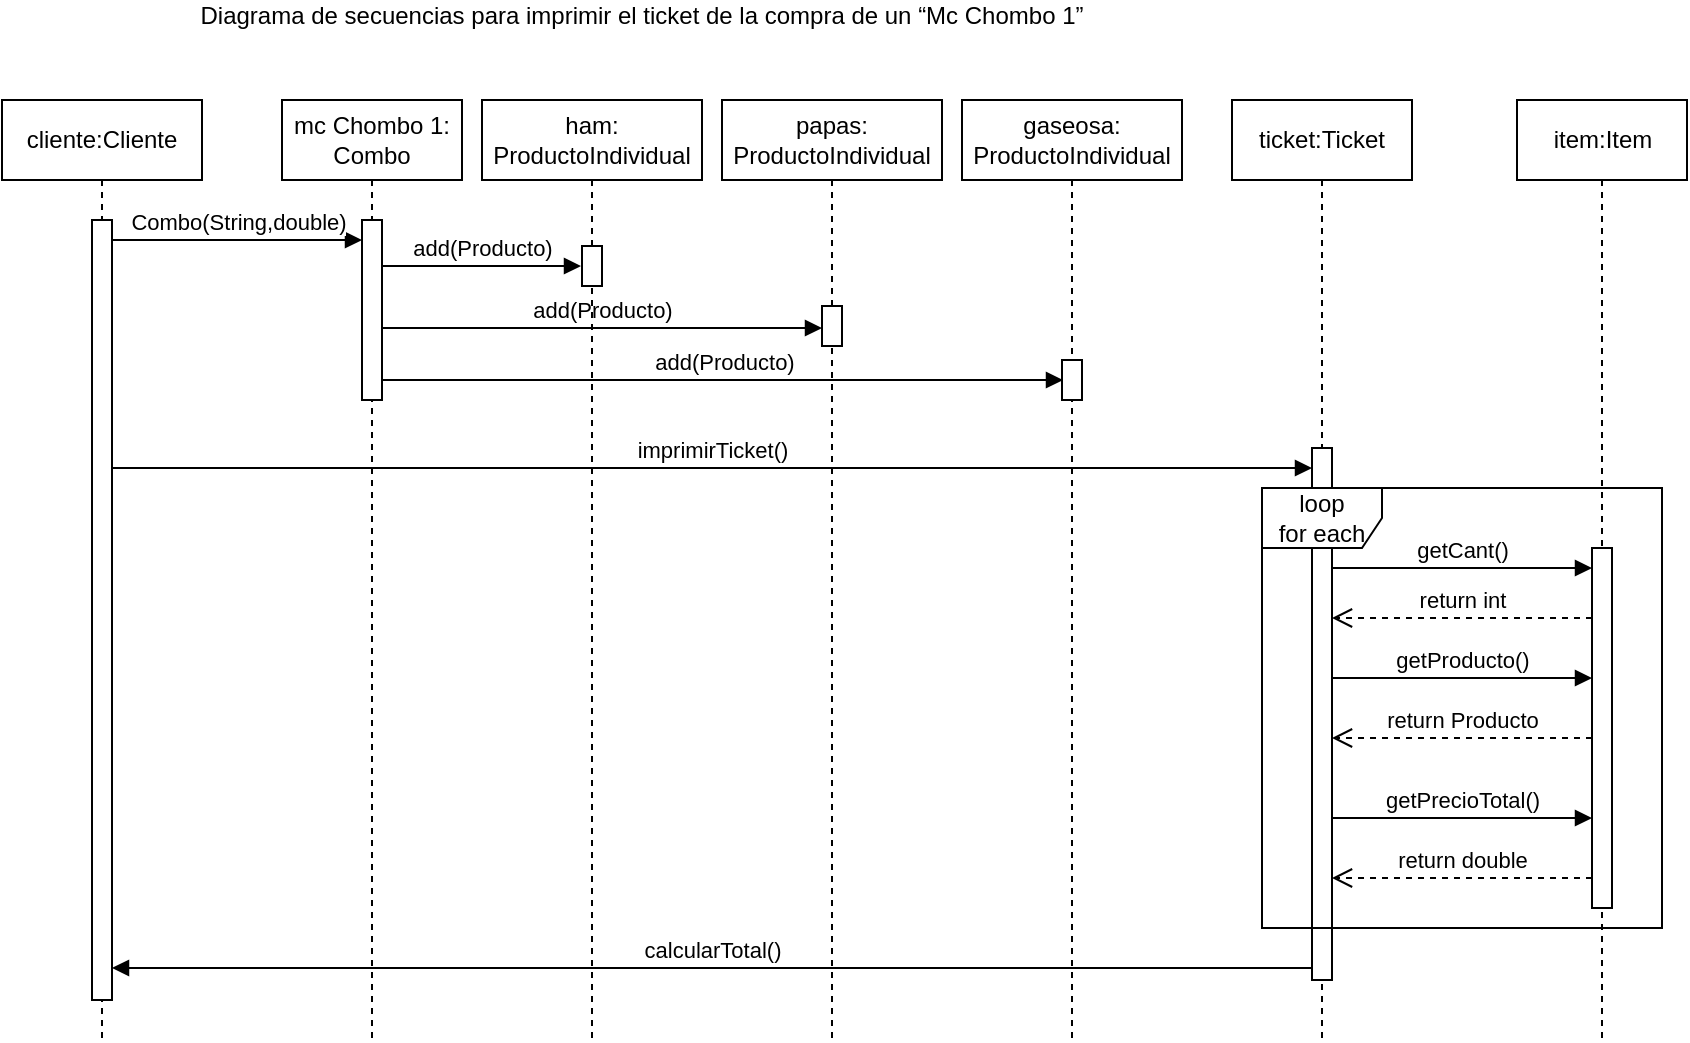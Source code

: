 <mxfile version="24.3.1" type="device">
  <diagram name="Page-1" id="2YBvvXClWsGukQMizWep">
    <mxGraphModel dx="1290" dy="522" grid="1" gridSize="10" guides="1" tooltips="1" connect="1" arrows="1" fold="1" page="1" pageScale="1" pageWidth="850" pageHeight="1100" math="0" shadow="0">
      <root>
        <mxCell id="0" />
        <mxCell id="1" parent="0" />
        <mxCell id="F2SxSTT8hz7Iwo73es0D-1" value="ticket:Ticket" style="shape=umlLifeline;perimeter=lifelinePerimeter;whiteSpace=wrap;html=1;container=1;dropTarget=0;collapsible=0;recursiveResize=0;outlineConnect=0;portConstraint=eastwest;newEdgeStyle={&quot;curved&quot;:0,&quot;rounded&quot;:0};" parent="1" vertex="1">
          <mxGeometry x="615" y="70" width="90" height="470" as="geometry" />
        </mxCell>
        <mxCell id="F2SxSTT8hz7Iwo73es0D-5" value="" style="html=1;points=[[0,0,0,0,5],[0,1,0,0,-5],[1,0,0,0,5],[1,1,0,0,-5]];perimeter=orthogonalPerimeter;outlineConnect=0;targetShapes=umlLifeline;portConstraint=eastwest;newEdgeStyle={&quot;curved&quot;:0,&quot;rounded&quot;:0};" parent="1" vertex="1">
          <mxGeometry x="655" y="244" width="10" height="266" as="geometry" />
        </mxCell>
        <mxCell id="F2SxSTT8hz7Iwo73es0D-3" value="item:Item" style="shape=umlLifeline;perimeter=lifelinePerimeter;whiteSpace=wrap;html=1;container=1;dropTarget=0;collapsible=0;recursiveResize=0;outlineConnect=0;portConstraint=eastwest;newEdgeStyle={&quot;curved&quot;:0,&quot;rounded&quot;:0};" parent="1" vertex="1">
          <mxGeometry x="757.5" y="70" width="85" height="470" as="geometry" />
        </mxCell>
        <mxCell id="F2SxSTT8hz7Iwo73es0D-4" value="loop&lt;div&gt;for each&lt;/div&gt;" style="shape=umlFrame;whiteSpace=wrap;html=1;pointerEvents=0;" parent="1" vertex="1">
          <mxGeometry x="630" y="264" width="200" height="220" as="geometry" />
        </mxCell>
        <mxCell id="F2SxSTT8hz7Iwo73es0D-7" value="" style="html=1;points=[[0,0,0,0,5],[0,1,0,0,-5],[1,0,0,0,5],[1,1,0,0,-5]];perimeter=orthogonalPerimeter;outlineConnect=0;targetShapes=umlLifeline;portConstraint=eastwest;newEdgeStyle={&quot;curved&quot;:0,&quot;rounded&quot;:0};" parent="1" vertex="1">
          <mxGeometry x="795" y="294" width="10" height="180" as="geometry" />
        </mxCell>
        <mxCell id="F2SxSTT8hz7Iwo73es0D-8" value="getCant()" style="html=1;verticalAlign=bottom;endArrow=block;curved=0;rounded=0;" parent="1" edge="1" target="F2SxSTT8hz7Iwo73es0D-7">
          <mxGeometry width="80" relative="1" as="geometry">
            <mxPoint x="665" y="304" as="sourcePoint" />
            <mxPoint x="815" y="304" as="targetPoint" />
          </mxGeometry>
        </mxCell>
        <mxCell id="F2SxSTT8hz7Iwo73es0D-9" value="return int" style="html=1;verticalAlign=bottom;endArrow=open;dashed=1;endSize=8;curved=0;rounded=0;" parent="1" edge="1" source="F2SxSTT8hz7Iwo73es0D-7">
          <mxGeometry relative="1" as="geometry">
            <mxPoint x="815" y="329" as="sourcePoint" />
            <mxPoint x="665" y="329" as="targetPoint" />
          </mxGeometry>
        </mxCell>
        <mxCell id="F2SxSTT8hz7Iwo73es0D-11" value="getProducto()" style="html=1;verticalAlign=bottom;endArrow=block;curved=0;rounded=0;" parent="1" edge="1" target="F2SxSTT8hz7Iwo73es0D-7">
          <mxGeometry width="80" relative="1" as="geometry">
            <mxPoint x="665" y="359" as="sourcePoint" />
            <mxPoint x="815" y="359" as="targetPoint" />
          </mxGeometry>
        </mxCell>
        <mxCell id="F2SxSTT8hz7Iwo73es0D-13" value="return Producto" style="html=1;verticalAlign=bottom;endArrow=open;dashed=1;endSize=8;curved=0;rounded=0;" parent="1" edge="1" source="F2SxSTT8hz7Iwo73es0D-7">
          <mxGeometry relative="1" as="geometry">
            <mxPoint x="815" y="389" as="sourcePoint" />
            <mxPoint x="665" y="389" as="targetPoint" />
          </mxGeometry>
        </mxCell>
        <mxCell id="F2SxSTT8hz7Iwo73es0D-14" value="getPrecioTotal()" style="html=1;verticalAlign=bottom;endArrow=block;curved=0;rounded=0;" parent="1" edge="1" target="F2SxSTT8hz7Iwo73es0D-7">
          <mxGeometry width="80" relative="1" as="geometry">
            <mxPoint x="665" y="429" as="sourcePoint" />
            <mxPoint x="815" y="429" as="targetPoint" />
          </mxGeometry>
        </mxCell>
        <mxCell id="F2SxSTT8hz7Iwo73es0D-15" value="return double" style="html=1;verticalAlign=bottom;endArrow=open;dashed=1;endSize=8;curved=0;rounded=0;" parent="1" edge="1" source="F2SxSTT8hz7Iwo73es0D-7">
          <mxGeometry relative="1" as="geometry">
            <mxPoint x="815" y="459" as="sourcePoint" />
            <mxPoint x="665" y="459" as="targetPoint" />
          </mxGeometry>
        </mxCell>
        <mxCell id="F2SxSTT8hz7Iwo73es0D-16" value="calcularTotal()" style="html=1;verticalAlign=bottom;endArrow=block;curved=0;rounded=0;fillColor=#FFFFFF;" parent="1" edge="1">
          <mxGeometry width="80" relative="1" as="geometry">
            <mxPoint x="655" y="504" as="sourcePoint" />
            <mxPoint x="55" y="504" as="targetPoint" />
          </mxGeometry>
        </mxCell>
        <mxCell id="F2SxSTT8hz7Iwo73es0D-17" value="imprimirTicket()" style="html=1;verticalAlign=bottom;endArrow=block;curved=0;rounded=0;fillColor=#FFFFFF;" parent="1" edge="1">
          <mxGeometry width="80" relative="1" as="geometry">
            <mxPoint x="55" y="254" as="sourcePoint" />
            <mxPoint x="655" y="254" as="targetPoint" />
          </mxGeometry>
        </mxCell>
        <mxCell id="F2SxSTT8hz7Iwo73es0D-18" value="cliente:Cliente" style="shape=umlLifeline;perimeter=lifelinePerimeter;whiteSpace=wrap;html=1;container=1;dropTarget=0;collapsible=0;recursiveResize=0;outlineConnect=0;portConstraint=eastwest;newEdgeStyle={&quot;curved&quot;:0,&quot;rounded&quot;:0};" parent="1" vertex="1">
          <mxGeometry y="70" width="100" height="470" as="geometry" />
        </mxCell>
        <mxCell id="F2SxSTT8hz7Iwo73es0D-19" value="" style="html=1;points=[[0,0,0,0,5],[0,1,0,0,-5],[1,0,0,0,5],[1,1,0,0,-5]];perimeter=orthogonalPerimeter;outlineConnect=0;targetShapes=umlLifeline;portConstraint=eastwest;newEdgeStyle={&quot;curved&quot;:0,&quot;rounded&quot;:0};" parent="F2SxSTT8hz7Iwo73es0D-18" vertex="1">
          <mxGeometry x="45" y="60" width="10" height="390" as="geometry" />
        </mxCell>
        <mxCell id="F2SxSTT8hz7Iwo73es0D-20" value="mc Chombo 1:&lt;div&gt;Combo&lt;/div&gt;" style="shape=umlLifeline;perimeter=lifelinePerimeter;whiteSpace=wrap;html=1;container=1;dropTarget=0;collapsible=0;recursiveResize=0;outlineConnect=0;portConstraint=eastwest;newEdgeStyle={&quot;curved&quot;:0,&quot;rounded&quot;:0};" parent="1" vertex="1">
          <mxGeometry x="140" y="70" width="90" height="470" as="geometry" />
        </mxCell>
        <mxCell id="F2SxSTT8hz7Iwo73es0D-21" value="" style="html=1;points=[[0,0,0,0,5],[0,1,0,0,-5],[1,0,0,0,5],[1,1,0,0,-5]];perimeter=orthogonalPerimeter;outlineConnect=0;targetShapes=umlLifeline;portConstraint=eastwest;newEdgeStyle={&quot;curved&quot;:0,&quot;rounded&quot;:0};" parent="F2SxSTT8hz7Iwo73es0D-20" vertex="1">
          <mxGeometry x="40" y="60" width="10" height="90" as="geometry" />
        </mxCell>
        <mxCell id="F2SxSTT8hz7Iwo73es0D-22" value="add(Producto)" style="html=1;verticalAlign=bottom;endArrow=block;curved=0;rounded=0;" parent="1" edge="1">
          <mxGeometry width="80" relative="1" as="geometry">
            <mxPoint x="190" y="153" as="sourcePoint" />
            <mxPoint x="289.5" y="153" as="targetPoint" />
          </mxGeometry>
        </mxCell>
        <mxCell id="F2SxSTT8hz7Iwo73es0D-23" value="add(Producto)" style="html=1;verticalAlign=bottom;endArrow=block;curved=0;rounded=0;entryX=0;entryY=0;entryDx=0;entryDy=5;entryPerimeter=0;" parent="1" edge="1">
          <mxGeometry width="80" relative="1" as="geometry">
            <mxPoint x="190" y="184" as="sourcePoint" />
            <mxPoint x="410" y="184" as="targetPoint" />
          </mxGeometry>
        </mxCell>
        <mxCell id="F2SxSTT8hz7Iwo73es0D-24" value="add(Producto)" style="html=1;verticalAlign=bottom;endArrow=block;curved=0;rounded=0;" parent="1" edge="1">
          <mxGeometry width="80" relative="1" as="geometry">
            <mxPoint x="190" y="210" as="sourcePoint" />
            <mxPoint x="530.5" y="210" as="targetPoint" />
          </mxGeometry>
        </mxCell>
        <mxCell id="ldjhp6ecMFq0PakG_y3W-1" value="Diagrama de secuencias para imprimir el ticket de la compra de un “Mc Chombo 1”&lt;div&gt;&lt;br&gt;&lt;/div&gt;" style="text;html=1;align=center;verticalAlign=middle;whiteSpace=wrap;rounded=0;fillColor=#FFFFFF;" vertex="1" parent="1">
          <mxGeometry x="50" y="20" width="540" height="30" as="geometry" />
        </mxCell>
        <mxCell id="ldjhp6ecMFq0PakG_y3W-2" value="ham:&lt;div&gt;ProductoIndividual&lt;/div&gt;" style="shape=umlLifeline;perimeter=lifelinePerimeter;whiteSpace=wrap;html=1;container=1;dropTarget=0;collapsible=0;recursiveResize=0;outlineConnect=0;portConstraint=eastwest;newEdgeStyle={&quot;curved&quot;:0,&quot;rounded&quot;:0};" vertex="1" parent="1">
          <mxGeometry x="240" y="70" width="110" height="470" as="geometry" />
        </mxCell>
        <mxCell id="ldjhp6ecMFq0PakG_y3W-5" value="" style="html=1;points=[[0,0,0,0,5],[0,1,0,0,-5],[1,0,0,0,5],[1,1,0,0,-5]];perimeter=orthogonalPerimeter;outlineConnect=0;targetShapes=umlLifeline;portConstraint=eastwest;newEdgeStyle={&quot;curved&quot;:0,&quot;rounded&quot;:0};" vertex="1" parent="ldjhp6ecMFq0PakG_y3W-2">
          <mxGeometry x="50" y="73" width="10" height="20" as="geometry" />
        </mxCell>
        <mxCell id="ldjhp6ecMFq0PakG_y3W-3" value="papas:&lt;div&gt;ProductoIndividual&lt;/div&gt;" style="shape=umlLifeline;perimeter=lifelinePerimeter;whiteSpace=wrap;html=1;container=1;dropTarget=0;collapsible=0;recursiveResize=0;outlineConnect=0;portConstraint=eastwest;newEdgeStyle={&quot;curved&quot;:0,&quot;rounded&quot;:0};" vertex="1" parent="1">
          <mxGeometry x="360" y="70" width="110" height="470" as="geometry" />
        </mxCell>
        <mxCell id="ldjhp6ecMFq0PakG_y3W-6" value="" style="html=1;points=[[0,0,0,0,5],[0,1,0,0,-5],[1,0,0,0,5],[1,1,0,0,-5]];perimeter=orthogonalPerimeter;outlineConnect=0;targetShapes=umlLifeline;portConstraint=eastwest;newEdgeStyle={&quot;curved&quot;:0,&quot;rounded&quot;:0};" vertex="1" parent="ldjhp6ecMFq0PakG_y3W-3">
          <mxGeometry x="50" y="103" width="10" height="20" as="geometry" />
        </mxCell>
        <mxCell id="ldjhp6ecMFq0PakG_y3W-4" value="gaseosa:&lt;div&gt;ProductoIndividual&lt;/div&gt;" style="shape=umlLifeline;perimeter=lifelinePerimeter;whiteSpace=wrap;html=1;container=1;dropTarget=0;collapsible=0;recursiveResize=0;outlineConnect=0;portConstraint=eastwest;newEdgeStyle={&quot;curved&quot;:0,&quot;rounded&quot;:0};" vertex="1" parent="1">
          <mxGeometry x="480" y="70" width="110" height="470" as="geometry" />
        </mxCell>
        <mxCell id="ldjhp6ecMFq0PakG_y3W-7" value="" style="html=1;points=[[0,0,0,0,5],[0,1,0,0,-5],[1,0,0,0,5],[1,1,0,0,-5]];perimeter=orthogonalPerimeter;outlineConnect=0;targetShapes=umlLifeline;portConstraint=eastwest;newEdgeStyle={&quot;curved&quot;:0,&quot;rounded&quot;:0};" vertex="1" parent="ldjhp6ecMFq0PakG_y3W-4">
          <mxGeometry x="50" y="130" width="10" height="20" as="geometry" />
        </mxCell>
        <mxCell id="ldjhp6ecMFq0PakG_y3W-11" value="Combo(String,double)" style="html=1;verticalAlign=bottom;endArrow=block;curved=0;rounded=0;" edge="1" parent="1">
          <mxGeometry width="80" relative="1" as="geometry">
            <mxPoint x="55" y="140" as="sourcePoint" />
            <mxPoint x="180" y="140" as="targetPoint" />
          </mxGeometry>
        </mxCell>
      </root>
    </mxGraphModel>
  </diagram>
</mxfile>

